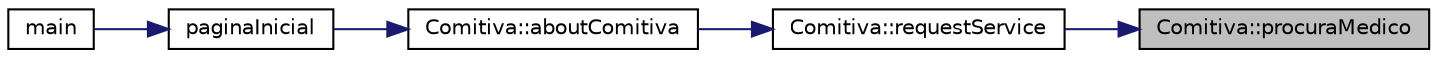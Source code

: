 digraph "Comitiva::procuraMedico"
{
 // LATEX_PDF_SIZE
  edge [fontname="Helvetica",fontsize="10",labelfontname="Helvetica",labelfontsize="10"];
  node [fontname="Helvetica",fontsize="10",shape=record];
  rankdir="RL";
  Node1 [label="Comitiva::procuraMedico",height=0.2,width=0.4,color="black", fillcolor="grey75", style="filled", fontcolor="black",tooltip="Esta função procura um médico na heap 'funcionarios' e aumenta suas horas de indisponibilidade."];
  Node1 -> Node2 [dir="back",color="midnightblue",fontsize="10",style="solid",fontname="Helvetica"];
  Node2 [label="Comitiva::requestService",height=0.2,width=0.4,color="black", fillcolor="white", style="filled",URL="$class_comitiva.html#a22f61f628f4cd9f3b709037f2f96d872",tooltip="Esta função mostra um menu de serviços que podem ser requeridos por atletas."];
  Node2 -> Node3 [dir="back",color="midnightblue",fontsize="10",style="solid",fontname="Helvetica"];
  Node3 [label="Comitiva::aboutComitiva",height=0.2,width=0.4,color="black", fillcolor="white", style="filled",URL="$class_comitiva.html#a3781e251409ca01dfdc898e66285c954",tooltip="Esta função mostra as opções para interagir com a Comitiva (adicionar, editar, eliminar,..."];
  Node3 -> Node4 [dir="back",color="midnightblue",fontsize="10",style="solid",fontname="Helvetica"];
  Node4 [label="paginaInicial",height=0.2,width=0.4,color="black", fillcolor="white", style="filled",URL="$menu_8h.html#a96dac07912e4edb4cb4e758e0130cf0d",tooltip="Esta função é o página inicial do programa. Todos os objetivos do projeto se fazem dentro desta funçã..."];
  Node4 -> Node5 [dir="back",color="midnightblue",fontsize="10",style="solid",fontname="Helvetica"];
  Node5 [label="main",height=0.2,width=0.4,color="black", fillcolor="white", style="filled",URL="$main_8cpp.html#ae66f6b31b5ad750f1fe042a706a4e3d4",tooltip=" "];
}
